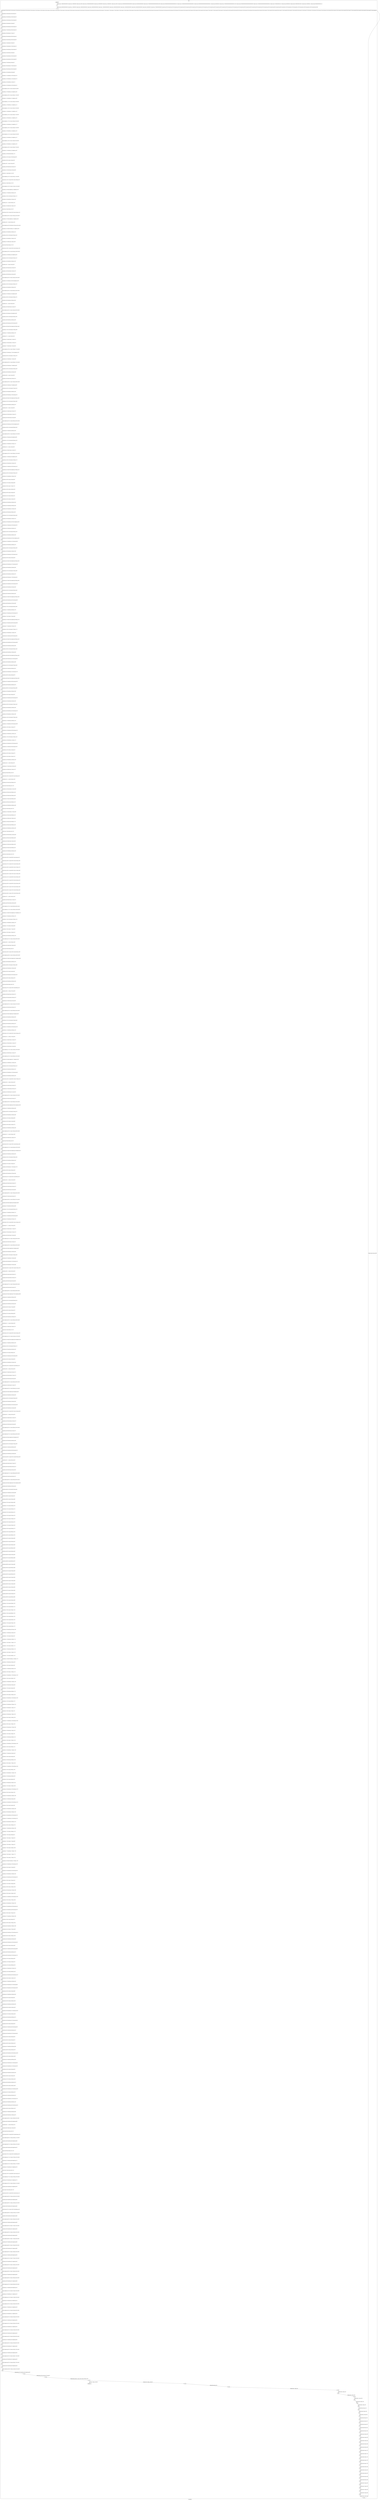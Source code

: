 digraph G {
label="Btor2XCFA";
subgraph cluster_0 {
label="main";
main_init[];
l1[];
l3[];
l4[];
l5[];
l6[];
l7[];
l8[];
l9[];
l10[];
l11[];
l12[];
l13[];
l14[];
l15[];
l16[];
l17[];
l18[];
l19[];
l20[];
l21[];
l22[];
l23[];
l24[];
l25[];
l26[];
l27[];
l28[];
l29[];
l30[];
l31[];
l32[];
l33[];
l34[];
l35[];
l36[];
l37[];
l38[];
l39[];
l40[];
l41[];
l42[];
l43[];
l44[];
l45[];
l46[];
l47[];
l48[];
l49[];
l50[];
l51[];
l52[];
l53[];
l54[];
l55[];
l56[];
l57[];
l58[];
l59[];
l60[];
l61[];
l62[];
l63[];
l64[];
l65[];
l66[];
l67[];
l68[];
l69[];
l70[];
l71[];
l72[];
l73[];
l74[];
l75[];
l76[];
l77[];
l78[];
l79[];
l80[];
l81[];
l82[];
l83[];
l84[];
l85[];
l86[];
l87[];
l88[];
l89[];
l90[];
l91[];
l92[];
l93[];
l94[];
l95[];
l96[];
l97[];
l98[];
l99[];
l100[];
l101[];
l102[];
l103[];
l104[];
l105[];
l106[];
l107[];
l108[];
l109[];
l110[];
l111[];
l112[];
l113[];
l114[];
l115[];
l116[];
l117[];
l118[];
l119[];
l120[];
l121[];
l122[];
l123[];
l124[];
l125[];
l126[];
l127[];
l128[];
l129[];
l130[];
l131[];
l132[];
l133[];
l134[];
l135[];
l136[];
l137[];
l138[];
l139[];
l140[];
l141[];
l142[];
l143[];
l144[];
l145[];
l146[];
l147[];
l148[];
l149[];
l150[];
l151[];
l152[];
l153[];
l154[];
l155[];
l156[];
l157[];
l158[];
l159[];
l160[];
l161[];
l162[];
l163[];
l164[];
l165[];
l166[];
l167[];
l168[];
l169[];
l170[];
l171[];
l172[];
l173[];
l174[];
l175[];
l176[];
l177[];
l178[];
l179[];
l180[];
l181[];
l182[];
l183[];
l184[];
l185[];
l186[];
l187[];
l188[];
l189[];
l190[];
l191[];
l192[];
l193[];
l194[];
l195[];
l196[];
l197[];
l198[];
l199[];
l200[];
l201[];
l202[];
l203[];
l204[];
l205[];
l206[];
l207[];
l208[];
l209[];
l210[];
l211[];
l212[];
l213[];
l214[];
l215[];
l216[];
l217[];
l218[];
l219[];
l220[];
l221[];
l222[];
l223[];
l224[];
l225[];
l226[];
l227[];
l228[];
l229[];
l230[];
l231[];
l232[];
l233[];
l234[];
l235[];
l236[];
l237[];
l238[];
l239[];
l240[];
l241[];
l242[];
l243[];
l244[];
l245[];
l246[];
l247[];
l248[];
l249[];
l250[];
l251[];
l252[];
l253[];
l254[];
l255[];
l256[];
l257[];
l258[];
l259[];
l260[];
l261[];
l262[];
l263[];
l264[];
l265[];
l266[];
l267[];
l268[];
l269[];
l270[];
l271[];
l272[];
l273[];
l274[];
l275[];
l276[];
l277[];
l278[];
l279[];
l280[];
l281[];
l282[];
l283[];
l284[];
l285[];
l286[];
l287[];
l288[];
l289[];
l290[];
l291[];
l292[];
l293[];
l294[];
l295[];
l296[];
l297[];
l298[];
l299[];
l300[];
l301[];
l302[];
l303[];
l304[];
l305[];
l306[];
l307[];
l308[];
l309[];
l310[];
l311[];
l312[];
l313[];
l314[];
l315[];
l316[];
l317[];
l318[];
l319[];
l320[];
l321[];
l322[];
l323[];
l324[];
l325[];
l326[];
l327[];
l328[];
l329[];
l330[];
l331[];
l332[];
l333[];
l334[];
l335[];
l336[];
l337[];
l338[];
l339[];
l340[];
l341[];
l342[];
l343[];
l344[];
l345[];
l346[];
l347[];
l348[];
l349[];
l350[];
l351[];
l352[];
l353[];
l354[];
l355[];
l356[];
l357[];
l358[];
l359[];
l360[];
l361[];
l362[];
l363[];
l364[];
l365[];
l366[];
l367[];
l368[];
l369[];
l370[];
l371[];
l372[];
l373[];
l374[];
l375[];
l376[];
l377[];
l378[];
l379[];
l380[];
l381[];
l382[];
l383[];
l384[];
l385[];
l386[];
l387[];
l388[];
l389[];
l390[];
l391[];
l392[];
l393[];
l394[];
l395[];
l396[];
l397[];
l398[];
l399[];
l400[];
l401[];
l402[];
l403[];
l404[];
l405[];
l406[];
l407[];
l408[];
l409[];
l410[];
l411[];
l412[];
l413[];
l414[];
l415[];
l416[];
l417[];
l418[];
l419[];
l420[];
l421[];
l422[];
l423[];
l424[];
l425[];
l426[];
l427[];
l428[];
l429[];
l430[];
l431[];
l432[];
l433[];
l434[];
l435[];
l436[];
l437[];
l438[];
l439[];
l440[];
l441[];
l442[];
l443[];
l444[];
l445[];
l446[];
l447[];
l448[];
l449[];
l450[];
l451[];
l452[];
l453[];
l454[];
l455[];
l456[];
l457[];
l458[];
l459[];
l460[];
l461[];
l462[];
l463[];
l464[];
l465[];
l466[];
l467[];
l468[];
l469[];
l470[];
l471[];
l472[];
l473[];
l474[];
l475[];
l476[];
l477[];
l478[];
l479[];
l480[];
l481[];
l482[];
l483[];
l484[];
l485[];
l486[];
l487[];
l488[];
l489[];
l490[];
l491[];
l492[];
l493[];
l494[];
l495[];
l496[];
l497[];
l498[];
l499[];
l500[];
l501[];
l502[];
l503[];
l504[];
l505[];
l506[];
l507[];
l508[];
l509[];
l510[];
l511[];
l512[];
l513[];
l514[];
l515[];
l516[];
l517[];
l518[];
l519[];
l520[];
l521[];
l522[];
l523[];
l524[];
l525[];
l526[];
l527[];
l528[];
l529[];
l530[];
l531[];
l532[];
l533[];
l534[];
l535[];
l536[];
l537[];
l538[];
l539[];
l540[];
l541[];
l542[];
l543[];
l544[];
l545[];
l546[];
l547[];
l548[];
l549[];
l550[];
l551[];
l552[];
l553[];
l554[];
l555[];
l556[];
l557[];
l558[];
l559[];
l560[];
l561[];
l562[];
l563[];
l564[];
l565[];
l566[];
l567[];
l568[];
l569[];
l570[];
l571[];
l572[];
l573[];
l574[];
l575[];
l576[];
l577[];
l578[];
l579[];
l580[];
l581[];
l582[];
l583[];
l584[];
l585[];
l586[];
l587[];
l588[];
l589[];
l590[];
l591[];
l592[];
l593[];
l594[];
l595[];
l596[];
l597[];
l598[];
l599[];
l600[];
l601[];
l602[];
l603[];
l604[];
l605[];
l606[];
l607[];
l608[];
l609[];
l610[];
l611[];
l612[];
l613[];
l614[];
l615[];
l616[];
l617[];
l618[];
l619[];
l620[];
l621[];
l622[];
l623[];
l624[];
l625[];
l626[];
l627[];
l628[];
l629[];
l630[];
l631[];
l632[];
l633[];
l634[];
l635[];
l636[];
l637[];
l638[];
l639[];
l640[];
l641[];
l642[];
l643[];
l644[];
l645[];
l646[];
l647[];
l648[];
l649[];
l650[];
l651[];
l652[];
l653[];
l654[];
l655[];
l656[];
l657[];
l658[];
l659[];
l660[];
l661[];
l662[];
l663[];
l664[];
l665[];
l666[];
l667[];
l668[];
l669[];
l670[];
l671[];
l672[];
l673[];
l674[];
l675[];
l676[];
l677[];
l678[];
l679[];
l680[];
l681[];
l682[];
l683[];
l684[];
l685[];
l686[];
l687[];
l688[];
l689[];
l690[];
l691[];
l692[];
l693[];
l694[];
l695[];
l696[];
l697[];
l698[];
l699[];
l700[];
l701[];
l702[];
l703[];
l704[];
l705[];
l706[];
l707[];
l708[];
l709[];
l710[];
l711[];
l712[];
l713[];
l714[];
l715[];
l716[];
l717[];
l718[];
l719[];
l720[];
l721[];
l722[];
l723[];
l724[];
l725[];
l726[];
l727[];
l728[];
l729[];
l730[];
l731[];
main_error[];
l732[];
l733[];
l734[];
l735[];
l736[];
l737[];
l738[];
l739[];
l740[];
l741[];
l742[];
l743[];
l744[];
l745[];
l746[];
l747[];
l748[];
l749[];
l750[];
l751[];
l752[];
l753[];
l754[];
l755[];
l756[];
l757[];
l758[];
l759[];
l760[];
l761[];
l762[];
l763[];
l764[];
l765[];
l766[];
l767[];
main_init -> l1 [label="[(assign const_7 #b0000000000000000),(assign const_10 #b00000000),(assign const_29 #b0),(assign const_105 #b0000000000000000),(assign const_108 #b00000000),(assign const_123 #b00000001),(assign const_198 #b1),(assign const_204 #b000000000000000000000000),(assign const_205 #b0000000000000000),(assign const_207 #b00000000000000000000000000010000),(assign const_209 #b00000000000000000000000000001010),(assign const_221 #b00000000000000000000000000000001),(assign const_229 #b00000000000000000000000000000011),(assign const_236 #b00000100),(assign const_247 #b00000000000000000000000001100100),(assign const_255 #b00000000000000000000000000000000),(assign const_273 #b00000000000000000000000000000010),(assign const_527 #b0000000000010110),(assign const_546 #b00000010),(assign const_591 #b0000000000100001),(assign const_610 #b00000011),(assign const_655 #b0000000000001011)] "];
l3 -> l4 [label="[(havoc input_130),(havoc input_132),(havoc input_134),(havoc input_136),(havoc input_138),(havoc input_140),(havoc input_142),(havoc input_144),(havoc input_146),(havoc input_148),(havoc input_150),(havoc input_152),(havoc input_154),(havoc input_156),(havoc input_158),(havoc input_160),(havoc input_162),(havoc input_164),(havoc input_166),(havoc input_168),(havoc input_170),(havoc input_172),(havoc input_174),(havoc input_176),(havoc input_178),(havoc input_180),(havoc input_182),(havoc input_184),(havoc input_186),(havoc input_188),(havoc input_190),(havoc input_192),(havoc input_194),(havoc input_196),(havoc input_200),(havoc input_202),(havoc input_220),(havoc input_235),(havoc input_244),(havoc input_254),(havoc input_260),(havoc input_267),(havoc input_272),(havoc input_282),(havoc input_287),(havoc input_294),(havoc input_299),(havoc input_308),(havoc input_313),(havoc input_320),(havoc input_325),(havoc input_339),(havoc input_345),(havoc input_351),(havoc input_359),(havoc input_366),(havoc input_372),(havoc input_380),(havoc input_387),(havoc input_393),(havoc input_401),(havoc input_407),(havoc input_412),(havoc input_419),(havoc input_476),(havoc input_491),(havoc input_509),(havoc input_524),(havoc input_540),(havoc input_556),(havoc input_573),(havoc input_588),(havoc input_604),(havoc input_620),(havoc input_637),(havoc input_652)] "];
l4 -> l5 [label="[(assign binary_82 (bvand state_30 (bvnot state_32)))] "];
l5 -> l6 [label="[(assign binary_83 (bvand binary_82 (bvnot state_34)))] "];
l6 -> l7 [label="[(assign binary_84 (bvand binary_83 (bvnot state_36)))] "];
l7 -> l8 [label="[(assign binary_85 (bvand binary_84 state_38))] "];
l8 -> l9 [label="[(assign binary_86 (bvand binary_85 (bvnot state_40)))] "];
l9 -> l10 [label="[(assign binary_87 (bvand binary_86 (bvnot state_42)))] "];
l10 -> l11 [label="[(assign binary_88 (bvand binary_87 state_44))] "];
l11 -> l12 [label="[(assign binary_89 (bvand binary_88 (bvnot state_46)))] "];
l12 -> l13 [label="[(assign binary_90 (bvand binary_89 (bvnot state_48)))] "];
l13 -> l14 [label="[(assign binary_91 (bvand binary_90 state_50))] "];
l14 -> l15 [label="[(assign binary_92 (bvand binary_91 (bvnot state_52)))] "];
l15 -> l16 [label="[(assign binary_93 (bvand binary_92 (bvnot state_54)))] "];
l16 -> l17 [label="[(assign binary_94 (bvand binary_93 state_56))] "];
l17 -> l18 [label="[(assign binary_95 (bvand binary_94 (bvnot state_58)))] "];
l18 -> l19 [label="[(assign binary_96 (bvand binary_95 (bvnot state_60)))] "];
l19 -> l20 [label="[(assign binary_97 (bvand binary_96 state_62))] "];
l20 -> l21 [label="[(assign binary_98 (bvand binary_97 (bvnot state_64)))] "];
l21 -> l22 [label="[(assign binary_99 (bvand binary_98 (bvnot state_66)))] "];
l22 -> l23 [label="[(assign binary_100 (bvand binary_99 state_68))] "];
l23 -> l24 [label="[(assign binary_101 (bvand binary_100 (bvnot state_70)))] "];
l24 -> l25 [label="[(assign binary_102 (bvand binary_101 (bvnot state_72)))] "];
l25 -> l26 [label="[(assign binary_103 (bvand binary_102 state_74))] "];
l26 -> l27 [label="[(assign binary_104 (bvand binary_103 (bvnot state_76)))] "];
l27 -> l28 [label="[(assign comparison_106 (ite (= const_105 state_8) #b1 #b0))] "];
l28 -> l29 [label="[(assign binary_107 (bvand binary_104 comparison_106))] "];
l29 -> l30 [label="[(assign comparison_109 (ite (= const_108 state_11) #b1 #b0))] "];
l30 -> l31 [label="[(assign binary_110 (bvand binary_107 comparison_109))] "];
l31 -> l32 [label="[(assign comparison_111 (ite (= const_105 state_13) #b1 #b0))] "];
l32 -> l33 [label="[(assign binary_112 (bvand binary_110 comparison_111))] "];
l33 -> l34 [label="[(assign comparison_113 (ite (= const_105 state_15) #b1 #b0))] "];
l34 -> l35 [label="[(assign binary_114 (bvand binary_112 comparison_113))] "];
l35 -> l36 [label="[(assign comparison_115 (ite (= const_105 state_17) #b1 #b0))] "];
l36 -> l37 [label="[(assign binary_116 (bvand binary_114 comparison_115))] "];
l37 -> l38 [label="[(assign comparison_117 (ite (= const_105 state_19) #b1 #b0))] "];
l38 -> l39 [label="[(assign binary_118 (bvand binary_116 comparison_117))] "];
l39 -> l40 [label="[(assign comparison_119 (ite (= const_105 state_21) #b1 #b0))] "];
l40 -> l41 [label="[(assign binary_120 (bvand binary_118 comparison_119))] "];
l41 -> l42 [label="[(assign comparison_121 (ite (= const_105 state_23) #b1 #b0))] "];
l42 -> l43 [label="[(assign binary_122 (bvand binary_120 comparison_121))] "];
l43 -> l44 [label="[(assign comparison_124 (ite (= const_123 state_25) #b1 #b0))] "];
l44 -> l45 [label="[(assign binary_125 (bvand binary_122 comparison_124))] "];
l45 -> l46 [label="[(assign comparison_126 (ite (= const_105 state_27) #b1 #b0))] "];
l46 -> l47 [label="[(assign binary_127 (bvand binary_125 comparison_126))] "];
l47 -> l48 [label="[(assign binary_128 (bvand state_80 binary_127))] "];
l48 -> l49 [label="[(assign binary_201 (bvor input_152 (bvnot input_200)))] "];
l49 -> l50 [label="[(assign binary_203 (bvor input_154 input_200))] "];
l50 -> l51 [label="[(assign binary_206 (++ input_130 const_205))] "];
l51 -> l52 [label="[(assign binary_208 (bvashr binary_206 const_207))] "];
l52 -> l53 [label="[(assign binary_210 (bvsrem binary_208 const_209))] "];
l53 -> l54 [label="[(assign slice_211 (extract binary_210 8 32))] "];
l54 -> l55 [label="[(assign comparison_212 (ite (= const_204 slice_211) #b1 #b0))] "];
l55 -> l56 [label="[(assign ternary_213 (ite (= input_200 #b1) const_108 input_132))] "];
l56 -> l57 [label="[(assign slice_214 (extract binary_210 0 8))] "];
l57 -> l58 [label="[(assign comparison_215 (ite (= ternary_213 slice_214) #b1 #b0))] "];
l58 -> l59 [label="[(assign binary_216 (bvand comparison_212 comparison_215))] "];
l59 -> l60 [label="[(assign binary_217 (bvand binary_203 binary_216))] "];
l60 -> l61 [label="[(assign binary_218 (bvor (bvnot input_202) binary_217))] "];
l61 -> l62 [label="[(assign binary_219 (bvand binary_201 binary_218))] "];
l62 -> l63 [label="[(assign binary_222 (++ const_204 ternary_213))] "];
l63 -> l64 [label="[(assign binary_223 (bvadd const_221 binary_222))] "];
l64 -> l65 [label="[(assign slice_224 (extract binary_223 0 8))] "];
l65 -> l66 [label="[(assign ternary_225 (ite (= input_202 #b1) slice_224 ternary_213))] "];
l66 -> l67 [label="[(assign comparison_226 (ite (= slice_214 ternary_225) #b1 #b0))] "];
l67 -> l68 [label="[(assign binary_227 (bvand comparison_212 comparison_226))] "];
l68 -> l69 [label="[(assign binary_228 (++ const_204 ternary_225))] "];
l69 -> l70 [label="[(assign comparison_230 (ite (bvule binary_228 const_229) #b1 #b0))] "];
l70 -> l71 [label="[(assign binary_231 (bvand (bvnot binary_227) comparison_230))] "];
l71 -> l72 [label="[(assign binary_232 (bvand binary_203 binary_231))] "];
l72 -> l73 [label="[(assign binary_233 (bvor (bvnot input_220) binary_232))] "];
l73 -> l74 [label="[(assign binary_234 (bvand binary_219 binary_233))] "];
l74 -> l75 [label="[(assign binary_237 (bvadd const_221 binary_228))] "];
l75 -> l76 [label="[(assign slice_238 (extract binary_237 0 8))] "];
l76 -> l77 [label="[(assign ternary_239 (ite (= input_220 #b1) slice_238 ternary_225))] "];
l77 -> l78 [label="[(assign comparison_240 (ite (= const_236 ternary_239) #b1 #b0))] "];
l78 -> l79 [label="[(assign binary_241 (bvand binary_203 comparison_240))] "];
l79 -> l80 [label="[(assign binary_242 (bvor (bvnot input_235) binary_241))] "];
l80 -> l81 [label="[(assign binary_243 (bvand binary_234 binary_242))] "];
l81 -> l82 [label="[(assign binary_245 (++ input_134 const_205))] "];
l82 -> l83 [label="[(assign binary_246 (bvashr binary_245 const_207))] "];
l83 -> l84 [label="[(assign binary_248 (bvsrem binary_246 const_247))] "];
l84 -> l85 [label="[(assign binary_249 (bvsdiv binary_248 const_209))] "];
l85 -> l86 [label="[(assign comparison_250 (ite (= const_221 binary_249) #b1 #b0))] "];
l86 -> l87 [label="[(assign binary_251 (bvand input_160 (bvnot comparison_250)))] "];
l87 -> l88 [label="[(assign binary_252 (bvor (bvnot input_244) binary_251))] "];
l88 -> l89 [label="[(assign binary_253 (bvand binary_243 binary_252))] "];
l89 -> l90 [label="[(assign comparison_256 (ite (= const_255 binary_246) #b1 #b0))] "];
l90 -> l91 [label="[(assign binary_257 (bvand input_162 comparison_256))] "];
l91 -> l92 [label="[(assign binary_258 (bvor (bvnot input_254) binary_257))] "];
l92 -> l93 [label="[(assign binary_259 (bvand binary_253 binary_258))] "];
l93 -> l94 [label="[(assign binary_261 (++ input_136 const_205))] "];
l94 -> l95 [label="[(assign binary_262 (bvashr binary_261 const_207))] "];
l95 -> l96 [label="[(assign comparison_263 (ite (= const_221 binary_262) #b1 #b0))] "];
l96 -> l97 [label="[(assign binary_264 (bvand input_166 comparison_263))] "];
l97 -> l98 [label="[(assign binary_265 (bvor (bvnot input_260) binary_264))] "];
l98 -> l99 [label="[(assign binary_266 (bvand binary_259 binary_265))] "];
l99 -> l100 [label="[(assign binary_268 (bvand input_166 (bvnot input_260)))] "];
l100 -> l101 [label="[(assign binary_269 (bvand (bvnot comparison_263) binary_268))] "];
l101 -> l102 [label="[(assign binary_270 (bvor (bvnot input_267) binary_269))] "];
l102 -> l103 [label="[(assign binary_271 (bvand binary_266 binary_270))] "];
l103 -> l104 [label="[(assign binary_274 (++ input_138 const_205))] "];
l104 -> l105 [label="[(assign binary_275 (bvashr binary_274 const_207))] "];
l105 -> l106 [label="[(assign binary_276 (bvsrem binary_275 const_247))] "];
l106 -> l107 [label="[(assign binary_277 (bvsdiv binary_276 const_209))] "];
l107 -> l108 [label="[(assign comparison_278 (ite (= const_273 binary_277) #b1 #b0))] "];
l108 -> l109 [label="[(assign binary_279 (bvand input_172 (bvnot comparison_278)))] "];
l109 -> l110 [label="[(assign binary_280 (bvor (bvnot input_272) binary_279))] "];
l110 -> l111 [label="[(assign binary_281 (bvand binary_271 binary_280))] "];
l111 -> l112 [label="[(assign comparison_283 (ite (= const_255 binary_275) #b1 #b0))] "];
l112 -> l113 [label="[(assign binary_284 (bvand input_174 comparison_283))] "];
l113 -> l114 [label="[(assign binary_285 (bvor (bvnot input_282) binary_284))] "];
l114 -> l115 [label="[(assign binary_286 (bvand binary_281 binary_285))] "];
l115 -> l116 [label="[(assign binary_288 (++ input_140 const_205))] "];
l116 -> l117 [label="[(assign binary_289 (bvashr binary_288 const_207))] "];
l117 -> l118 [label="[(assign comparison_290 (ite (= const_273 binary_289) #b1 #b0))] "];
l118 -> l119 [label="[(assign binary_291 (bvand input_178 comparison_290))] "];
l119 -> l120 [label="[(assign binary_292 (bvor (bvnot input_287) binary_291))] "];
l120 -> l121 [label="[(assign binary_293 (bvand binary_286 binary_292))] "];
l121 -> l122 [label="[(assign binary_295 (bvand input_178 (bvnot input_287)))] "];
l122 -> l123 [label="[(assign binary_296 (bvand (bvnot comparison_290) binary_295))] "];
l123 -> l124 [label="[(assign binary_297 (bvor (bvnot input_294) binary_296))] "];
l124 -> l125 [label="[(assign binary_298 (bvand binary_293 binary_297))] "];
l125 -> l126 [label="[(assign binary_300 (++ input_142 const_205))] "];
l126 -> l127 [label="[(assign binary_301 (bvashr binary_300 const_207))] "];
l127 -> l128 [label="[(assign binary_302 (bvsrem binary_301 const_247))] "];
l128 -> l129 [label="[(assign binary_303 (bvsdiv binary_302 const_209))] "];
l129 -> l130 [label="[(assign comparison_304 (ite (= const_229 binary_303) #b1 #b0))] "];
l130 -> l131 [label="[(assign binary_305 (bvand input_184 (bvnot comparison_304)))] "];
l131 -> l132 [label="[(assign binary_306 (bvor (bvnot input_299) binary_305))] "];
l132 -> l133 [label="[(assign binary_307 (bvand binary_298 binary_306))] "];
l133 -> l134 [label="[(assign comparison_309 (ite (= const_255 binary_301) #b1 #b0))] "];
l134 -> l135 [label="[(assign binary_310 (bvand input_186 comparison_309))] "];
l135 -> l136 [label="[(assign binary_311 (bvor (bvnot input_308) binary_310))] "];
l136 -> l137 [label="[(assign binary_312 (bvand binary_307 binary_311))] "];
l137 -> l138 [label="[(assign binary_314 (++ input_144 const_205))] "];
l138 -> l139 [label="[(assign binary_315 (bvashr binary_314 const_207))] "];
l139 -> l140 [label="[(assign comparison_316 (ite (= const_229 binary_315) #b1 #b0))] "];
l140 -> l141 [label="[(assign binary_317 (bvand input_190 comparison_316))] "];
l141 -> l142 [label="[(assign binary_318 (bvor (bvnot input_313) binary_317))] "];
l142 -> l143 [label="[(assign binary_319 (bvand binary_312 binary_318))] "];
l143 -> l144 [label="[(assign binary_321 (bvand input_190 (bvnot input_313)))] "];
l144 -> l145 [label="[(assign binary_322 (bvand (bvnot comparison_316) binary_321))] "];
l145 -> l146 [label="[(assign binary_323 (bvor (bvnot input_320) binary_322))] "];
l146 -> l147 [label="[(assign binary_324 (bvand binary_319 binary_323))] "];
l147 -> l148 [label="[(assign binary_326 (bvor input_182 input_299))] "];
l148 -> l149 [label="[(assign binary_327 (bvor binary_326 input_308))] "];
l149 -> l150 [label="[(assign binary_328 (bvor input_170 input_272))] "];
l150 -> l151 [label="[(assign binary_329 (bvor binary_328 input_282))] "];
l151 -> l152 [label="[(assign binary_330 (bvor input_150 input_235))] "];
l152 -> l153 [label="[(assign binary_331 (bvor input_158 input_244))] "];
l153 -> l154 [label="[(assign binary_332 (bvor binary_331 input_254))] "];
l154 -> l155 [label="[(assign binary_333 (bvand binary_330 binary_332))] "];
l155 -> l156 [label="[(assign binary_334 (bvand binary_329 binary_333))] "];
l156 -> l157 [label="[(assign binary_335 (bvand binary_327 binary_334))] "];
l157 -> l158 [label="[(assign binary_336 (bvand input_196 binary_335))] "];
l158 -> l159 [label="[(assign binary_337 (bvor (bvnot input_325) binary_336))] "];
l159 -> l160 [label="[(assign binary_338 (bvand binary_324 binary_337))] "];
l160 -> l161 [label="[(assign binary_340 (bvand binary_330 (bvnot comparison_256)))] "];
l161 -> l162 [label="[(assign binary_341 (bvand input_162 (bvnot input_254)))] "];
l162 -> l163 [label="[(assign binary_342 (bvand binary_340 binary_341))] "];
l163 -> l164 [label="[(assign binary_343 (bvor (bvnot input_339) binary_342))] "];
l164 -> l165 [label="[(assign binary_344 (bvand binary_338 binary_343))] "];
l165 -> l166 [label="[(assign binary_346 (bvand binary_330 (bvnot comparison_256)))] "];
l166 -> l167 [label="[(assign binary_347 (bvand binary_341 (bvnot input_339)))] "];
l167 -> l168 [label="[(assign binary_348 (bvand binary_346 binary_347))] "];
l168 -> l169 [label="[(assign binary_349 (bvor (bvnot input_345) binary_348))] "];
l169 -> l170 [label="[(assign binary_350 (bvand binary_344 binary_349))] "];
l170 -> l171 [label="[(assign binary_352 (bvand input_152 (bvnot input_200)))] "];
l171 -> l172 [label="[(assign binary_353 (bvor binary_352 input_345))] "];
l172 -> l173 [label="[(assign binary_354 (bvand (bvnot comparison_256) binary_353))] "];
l173 -> l174 [label="[(assign binary_355 (bvand binary_347 (bvnot input_345)))] "];
l174 -> l175 [label="[(assign binary_356 (bvand binary_354 binary_355))] "];
l175 -> l176 [label="[(assign binary_357 (bvor (bvnot input_351) binary_356))] "];
l176 -> l177 [label="[(assign binary_358 (bvand binary_350 binary_357))] "];
l177 -> l178 [label="[(assign binary_360 (bvand input_174 (bvnot input_282)))] "];
l178 -> l179 [label="[(assign binary_361 (bvand (bvnot comparison_283) binary_360))] "];
l179 -> l180 [label="[(assign binary_362 (bvand binary_330 (bvnot input_345)))] "];
l180 -> l181 [label="[(assign binary_363 (bvand binary_361 binary_362))] "];
l181 -> l182 [label="[(assign binary_364 (bvor (bvnot input_359) binary_363))] "];
l182 -> l183 [label="[(assign binary_365 (bvand binary_358 binary_364))] "];
l183 -> l184 [label="[(assign binary_367 (bvand (bvnot comparison_283) binary_362))] "];
l184 -> l185 [label="[(assign binary_368 (bvand binary_360 (bvnot input_359)))] "];
l185 -> l186 [label="[(assign binary_369 (bvand binary_367 binary_368))] "];
l186 -> l187 [label="[(assign binary_370 (bvor (bvnot input_366) binary_369))] "];
l187 -> l188 [label="[(assign binary_371 (bvand binary_365 binary_370))] "];
l188 -> l189 [label="[(assign binary_373 (bvand binary_353 (bvnot input_351)))] "];
l189 -> l190 [label="[(assign binary_374 (bvor binary_373 input_366))] "];
l190 -> l191 [label="[(assign binary_375 (bvand (bvnot comparison_283) binary_374))] "];
l191 -> l192 [label="[(assign binary_376 (bvand binary_368 (bvnot input_366)))] "];
l192 -> l193 [label="[(assign binary_377 (bvand binary_375 binary_376))] "];
l193 -> l194 [label="[(assign binary_378 (bvor (bvnot input_372) binary_377))] "];
l194 -> l195 [label="[(assign binary_379 (bvand binary_371 binary_378))] "];
l195 -> l196 [label="[(assign binary_381 (bvand input_186 (bvnot input_308)))] "];
l196 -> l197 [label="[(assign binary_382 (bvand (bvnot comparison_309) binary_381))] "];
l197 -> l198 [label="[(assign binary_383 (bvand binary_362 (bvnot input_366)))] "];
l198 -> l199 [label="[(assign binary_384 (bvand binary_382 binary_383))] "];
l199 -> l200 [label="[(assign binary_385 (bvor (bvnot input_380) binary_384))] "];
l200 -> l201 [label="[(assign binary_386 (bvand binary_379 binary_385))] "];
l201 -> l202 [label="[(assign binary_388 (bvand (bvnot comparison_309) binary_383))] "];
l202 -> l203 [label="[(assign binary_389 (bvand binary_381 (bvnot input_380)))] "];
l203 -> l204 [label="[(assign binary_390 (bvand binary_388 binary_389))] "];
l204 -> l205 [label="[(assign binary_391 (bvor (bvnot input_387) binary_390))] "];
l205 -> l206 [label="[(assign binary_392 (bvand binary_386 binary_391))] "];
l206 -> l207 [label="[(assign binary_394 (bvand binary_374 (bvnot input_372)))] "];
l207 -> l208 [label="[(assign binary_395 (bvor binary_394 input_387))] "];
l208 -> l209 [label="[(assign binary_396 (bvand (bvnot comparison_309) binary_395))] "];
l209 -> l210 [label="[(assign binary_397 (bvand binary_389 (bvnot input_387)))] "];
l210 -> l211 [label="[(assign binary_398 (bvand binary_396 binary_397))] "];
l211 -> l212 [label="[(assign binary_399 (bvor (bvnot input_393) binary_398))] "];
l212 -> l213 [label="[(assign binary_400 (bvand binary_392 binary_399))] "];
l213 -> l214 [label="[(assign binary_402 (bvor input_194 input_325))] "];
l214 -> l215 [label="[(assign binary_403 (bvand binary_383 (bvnot input_387)))] "];
l215 -> l216 [label="[(assign binary_404 (bvand binary_402 binary_403))] "];
l216 -> l217 [label="[(assign binary_405 (bvor (bvnot input_401) binary_404))] "];
l217 -> l218 [label="[(assign binary_406 (bvand binary_400 binary_405))] "];
l218 -> l219 [label="[(assign binary_408 (bvand binary_402 (bvnot input_401)))] "];
l219 -> l220 [label="[(assign binary_409 (bvand binary_403 binary_408))] "];
l220 -> l221 [label="[(assign binary_410 (bvor (bvnot input_407) binary_409))] "];
l221 -> l222 [label="[(assign binary_411 (bvand binary_406 binary_410))] "];
l222 -> l223 [label="[(assign binary_413 (bvand binary_395 (bvnot input_393)))] "];
l223 -> l224 [label="[(assign binary_414 (bvor binary_413 input_407))] "];
l224 -> l225 [label="[(assign binary_415 (bvand binary_408 (bvnot input_407)))] "];
l225 -> l226 [label="[(assign binary_416 (bvand binary_414 binary_415))] "];
l226 -> l227 [label="[(assign binary_417 (bvor (bvnot input_412) binary_416))] "];
l227 -> l228 [label="[(assign binary_418 (bvand binary_411 binary_417))] "];
l228 -> l229 [label="[(assign binary_420 (bvand binary_203 (bvnot input_235)))] "];
l229 -> l230 [label="[(assign binary_421 (bvand input_196 (bvnot input_325)))] "];
l230 -> l231 [label="[(assign binary_422 (bvor binary_421 input_401))] "];
l231 -> l232 [label="[(assign binary_423 (bvor binary_422 input_407))] "];
l232 -> l233 [label="[(assign binary_424 (bvor binary_423 input_412))] "];
l233 -> l234 [label="[(assign binary_425 (bvand binary_420 binary_424))] "];
l234 -> l235 [label="[(assign binary_426 (++ const_204 input_146))] "];
l235 -> l236 [label="[(assign binary_427 (bvsrem binary_426 const_229))] "];
l236 -> l237 [label="[(assign binary_428 (bvadd const_221 binary_427))] "];
l237 -> l238 [label="[(assign slice_429 (extract binary_428 0 8))] "];
l238 -> l239 [label="[(assign ternary_430 (ite (= input_325 #b1) slice_429 input_146))] "];
l239 -> l240 [label="[(assign binary_431 (++ const_204 ternary_430))] "];
l240 -> l241 [label="[(assign binary_432 (bvmul const_209 binary_431))] "];
l241 -> l242 [label="[(assign slice_433 (extract binary_432 0 16))] "];
l242 -> l243 [label="[(assign binary_434 (bvsrem binary_301 const_209))] "];
l243 -> l244 [label="[(assign binary_435 (bvmul const_209 binary_434))] "];
l244 -> l245 [label="[(assign binary_436 (bvadd const_229 binary_435))] "];
l245 -> l246 [label="[(assign binary_437 (bvmul const_209 binary_303))] "];
l246 -> l247 [label="[(assign binary_438 (bvmul const_209 binary_437))] "];
l247 -> l248 [label="[(assign binary_439 (bvadd binary_436 binary_438))] "];
l248 -> l249 [label="[(assign slice_440 (extract binary_439 0 16))] "];
l249 -> l250 [label="[(assign binary_441 (bvsrem binary_275 const_209))] "];
l250 -> l251 [label="[(assign binary_442 (bvmul const_209 binary_441))] "];
l251 -> l252 [label="[(assign binary_443 (bvadd const_273 binary_442))] "];
l252 -> l253 [label="[(assign binary_444 (bvmul const_209 binary_277))] "];
l253 -> l254 [label="[(assign binary_445 (bvmul const_209 binary_444))] "];
l254 -> l255 [label="[(assign binary_446 (bvadd binary_443 binary_445))] "];
l255 -> l256 [label="[(assign slice_447 (extract binary_446 0 16))] "];
l256 -> l257 [label="[(assign binary_448 (bvsrem binary_246 const_209))] "];
l257 -> l258 [label="[(assign binary_449 (bvmul const_209 binary_448))] "];
l258 -> l259 [label="[(assign binary_450 (bvadd const_221 binary_449))] "];
l259 -> l260 [label="[(assign binary_451 (bvmul const_209 binary_249))] "];
l260 -> l261 [label="[(assign binary_452 (bvmul const_209 binary_451))] "];
l261 -> l262 [label="[(assign binary_453 (bvadd binary_450 binary_452))] "];
l262 -> l263 [label="[(assign slice_454 (extract binary_453 0 16))] "];
l263 -> l264 [label="[(assign ternary_455 (ite (= input_339 #b1) slice_454 input_130))] "];
l264 -> l265 [label="[(assign ternary_456 (ite (= input_345 #b1) slice_454 ternary_455))] "];
l265 -> l266 [label="[(assign ternary_457 (ite (= input_351 #b1) slice_454 ternary_456))] "];
l266 -> l267 [label="[(assign ternary_458 (ite (= input_359 #b1) slice_447 ternary_457))] "];
l267 -> l268 [label="[(assign ternary_459 (ite (= input_366 #b1) slice_447 ternary_458))] "];
l268 -> l269 [label="[(assign ternary_460 (ite (= input_372 #b1) slice_447 ternary_459))] "];
l269 -> l270 [label="[(assign ternary_461 (ite (= input_380 #b1) slice_440 ternary_460))] "];
l270 -> l271 [label="[(assign ternary_462 (ite (= input_387 #b1) slice_440 ternary_461))] "];
l271 -> l272 [label="[(assign ternary_463 (ite (= input_393 #b1) slice_440 ternary_462))] "];
l272 -> l273 [label="[(assign ternary_464 (ite (= input_401 #b1) slice_433 ternary_463))] "];
l273 -> l274 [label="[(assign ternary_465 (ite (= input_407 #b1) slice_433 ternary_464))] "];
l274 -> l275 [label="[(assign ternary_466 (ite (= input_412 #b1) slice_433 ternary_465))] "];
l275 -> l276 [label="[(assign binary_467 (++ ternary_466 const_205))] "];
l276 -> l277 [label="[(assign binary_468 (bvashr binary_467 const_207))] "];
l277 -> l278 [label="[(assign binary_469 (bvsrem binary_468 const_209))] "];
l278 -> l279 [label="[(assign comparison_470 (ite (= const_255 binary_469) #b1 #b0))] "];
l279 -> l280 [label="[(assign comparison_471 (ite (= const_108 ternary_239) #b1 #b0))] "];
l280 -> l281 [label="[(assign binary_472 (bvand (bvnot comparison_470) comparison_471))] "];
l281 -> l282 [label="[(assign binary_473 (bvand binary_425 binary_472))] "];
l282 -> l283 [label="[(assign binary_474 (bvor (bvnot input_419) binary_473))] "];
l283 -> l284 [label="[(assign binary_475 (bvand binary_418 binary_474))] "];
l284 -> l285 [label="[(assign binary_477 (bvor binary_332 input_339))] "];
l285 -> l286 [label="[(assign binary_478 (bvor binary_477 input_345))] "];
l286 -> l287 [label="[(assign binary_479 (bvor binary_478 input_351))] "];
l287 -> l288 [label="[(assign binary_480 (bvand binary_420 binary_479))] "];
l288 -> l289 [label="[(assign comparison_481 (ite (= const_221 binary_469) #b1 #b0))] "];
l289 -> l290 [label="[(assign binary_482 (++ const_204 ternary_239))] "];
l290 -> l291 [label="[(assign binary_483 (bvadd const_221 binary_482))] "];
l291 -> l292 [label="[(assign slice_484 (extract binary_483 0 8))] "];
l292 -> l293 [label="[(assign ternary_485 (ite (= input_419 #b1) slice_484 ternary_239))] "];
l293 -> l294 [label="[(assign comparison_486 (ite (= const_123 ternary_485) #b1 #b0))] "];
l294 -> l295 [label="[(assign binary_487 (bvand (bvnot comparison_481) comparison_486))] "];
l295 -> l296 [label="[(assign binary_488 (bvand binary_480 binary_487))] "];
l296 -> l297 [label="[(assign binary_489 (bvor (bvnot input_476) binary_488))] "];
l297 -> l298 [label="[(assign binary_490 (bvand binary_475 binary_489))] "];
l298 -> l299 [label="[(assign binary_492 (bvor input_164 input_260))] "];
l299 -> l300 [label="[(assign binary_493 (bvand input_160 (bvnot input_244)))] "];
l300 -> l301 [label="[(assign binary_494 (bvor binary_493 input_476))] "];
l301 -> l302 [label="[(assign binary_495 (bvand binary_492 binary_494))] "];
l302 -> l303 [label="[(assign slice_496 (extract binary_468 0 16))] "];
l303 -> l304 [label="[(assign ternary_497 (ite (= input_476 #b1) slice_496 input_134))] "];
l304 -> l305 [label="[(assign binary_498 (++ ternary_497 const_205))] "];
l305 -> l306 [label="[(assign binary_499 (bvashr binary_498 const_207))] "];
l306 -> l307 [label="[(assign binary_500 (bvsrem binary_499 const_247))] "];
l307 -> l308 [label="[(assign binary_501 (bvsdiv binary_500 const_209))] "];
l308 -> l309 [label="[(assign comparison_502 (ite (= const_221 binary_501) #b1 #b0))] "];
l309 -> l310 [label="[(assign binary_503 (bvsdiv binary_499 const_247))] "];
l310 -> l311 [label="[(assign comparison_504 (ite (= const_255 binary_503) #b1 #b0))] "];
l311 -> l312 [label="[(assign binary_505 (bvand comparison_502 comparison_504))] "];
l312 -> l313 [label="[(assign binary_506 (bvand binary_495 binary_505))] "];
l313 -> l314 [label="[(assign binary_507 (bvor (bvnot input_491) binary_506))] "];
l314 -> l315 [label="[(assign binary_508 (bvand binary_490 binary_507))] "];
l315 -> l316 [label="[(assign binary_510 (bvand binary_494 (bvnot input_491)))] "];
l316 -> l317 [label="[(assign binary_511 (bvand binary_492 binary_510))] "];
l317 -> l318 [label="[(assign ternary_512 (ite (= input_491 #b1) const_105 ternary_497))] "];
l318 -> l319 [label="[(assign binary_513 (++ ternary_512 const_205))] "];
l319 -> l320 [label="[(assign binary_514 (bvashr binary_513 const_207))] "];
l320 -> l321 [label="[(assign binary_515 (bvsrem binary_514 const_247))] "];
l321 -> l322 [label="[(assign binary_516 (bvsdiv binary_515 const_209))] "];
l322 -> l323 [label="[(assign comparison_517 (ite (= const_221 binary_516) #b1 #b0))] "];
l323 -> l324 [label="[(assign binary_518 (bvsdiv binary_514 const_247))] "];
l324 -> l325 [label="[(assign comparison_519 (ite (= const_255 binary_518) #b1 #b0))] "];
l325 -> l326 [label="[(assign binary_520 (bvand comparison_517 comparison_519))] "];
l326 -> l327 [label="[(assign binary_521 (bvand binary_511 binary_520))] "];
l327 -> l328 [label="[(assign binary_522 (bvor (bvnot input_509) binary_521))] "];
l328 -> l329 [label="[(assign binary_523 (bvand binary_508 binary_522))] "];
l329 -> l330 [label="[(assign binary_525 (bvand binary_510 (bvnot input_509)))] "];
l330 -> l331 [label="[(assign binary_526 (bvand binary_492 binary_525))] "];
l331 -> l332 [label="[(assign ternary_528 (ite (= input_509 #b1) const_527 ternary_512))] "];
l332 -> l333 [label="[(assign binary_529 (++ ternary_528 const_205))] "];
l333 -> l334 [label="[(assign binary_530 (bvashr binary_529 const_207))] "];
l334 -> l335 [label="[(assign binary_531 (bvsrem binary_530 const_247))] "];
l335 -> l336 [label="[(assign binary_532 (bvsdiv binary_531 const_209))] "];
l336 -> l337 [label="[(assign comparison_533 (ite (= const_221 binary_532) #b1 #b0))] "];
l337 -> l338 [label="[(assign binary_534 (bvsdiv binary_530 const_247))] "];
l338 -> l339 [label="[(assign comparison_535 (ite (= const_255 binary_534) #b1 #b0))] "];
l339 -> l340 [label="[(assign binary_536 (bvand comparison_533 (bvnot comparison_535)))] "];
l340 -> l341 [label="[(assign binary_537 (bvand binary_526 binary_536))] "];
l341 -> l342 [label="[(assign binary_538 (bvor (bvnot input_524) binary_537))] "];
l342 -> l343 [label="[(assign binary_539 (bvand binary_523 binary_538))] "];
l343 -> l344 [label="[(assign binary_541 (bvor binary_329 input_359))] "];
l344 -> l345 [label="[(assign binary_542 (bvor binary_541 input_366))] "];
l345 -> l346 [label="[(assign binary_543 (bvor binary_542 input_372))] "];
l346 -> l347 [label="[(assign binary_544 (bvand binary_420 binary_543))] "];
l347 -> l348 [label="[(assign comparison_545 (ite (= const_273 binary_469) #b1 #b0))] "];
l348 -> l349 [label="[(assign binary_547 (++ const_204 ternary_485))] "];
l349 -> l350 [label="[(assign binary_548 (bvadd const_221 binary_547))] "];
l350 -> l351 [label="[(assign slice_549 (extract binary_548 0 8))] "];
l351 -> l352 [label="[(assign ternary_550 (ite (= input_476 #b1) slice_549 ternary_485))] "];
l352 -> l353 [label="[(assign comparison_551 (ite (= const_546 ternary_550) #b1 #b0))] "];
l353 -> l354 [label="[(assign binary_552 (bvand (bvnot comparison_545) comparison_551))] "];
l354 -> l355 [label="[(assign binary_553 (bvand binary_544 binary_552))] "];
l355 -> l356 [label="[(assign binary_554 (bvor (bvnot input_540) binary_553))] "];
l356 -> l357 [label="[(assign binary_555 (bvand binary_539 binary_554))] "];
l357 -> l358 [label="[(assign binary_557 (bvor input_176 input_287))] "];
l358 -> l359 [label="[(assign binary_558 (bvand input_172 (bvnot input_272)))] "];
l359 -> l360 [label="[(assign binary_559 (bvor binary_558 input_540))] "];
l360 -> l361 [label="[(assign binary_560 (bvand binary_557 binary_559))] "];
l361 -> l362 [label="[(assign ternary_561 (ite (= input_540 #b1) slice_496 input_138))] "];
l362 -> l363 [label="[(assign binary_562 (++ ternary_561 const_205))] "];
l363 -> l364 [label="[(assign binary_563 (bvashr binary_562 const_207))] "];
l364 -> l365 [label="[(assign binary_564 (bvsrem binary_563 const_247))] "];
l365 -> l366 [label="[(assign binary_565 (bvsdiv binary_564 const_209))] "];
l366 -> l367 [label="[(assign comparison_566 (ite (= const_273 binary_565) #b1 #b0))] "];
l367 -> l368 [label="[(assign binary_567 (bvsdiv binary_563 const_247))] "];
l368 -> l369 [label="[(assign comparison_568 (ite (= const_255 binary_567) #b1 #b0))] "];
l369 -> l370 [label="[(assign binary_569 (bvand comparison_566 comparison_568))] "];
l370 -> l371 [label="[(assign binary_570 (bvand binary_560 binary_569))] "];
l371 -> l372 [label="[(assign binary_571 (bvor (bvnot input_556) binary_570))] "];
l372 -> l373 [label="[(assign binary_572 (bvand binary_555 binary_571))] "];
l373 -> l374 [label="[(assign binary_574 (bvand binary_559 (bvnot input_556)))] "];
l374 -> l375 [label="[(assign binary_575 (bvand binary_557 binary_574))] "];
l375 -> l376 [label="[(assign ternary_576 (ite (= input_556 #b1) const_105 ternary_561))] "];
l376 -> l377 [label="[(assign binary_577 (++ ternary_576 const_205))] "];
l377 -> l378 [label="[(assign binary_578 (bvashr binary_577 const_207))] "];
l378 -> l379 [label="[(assign binary_579 (bvsrem binary_578 const_247))] "];
l379 -> l380 [label="[(assign binary_580 (bvsdiv binary_579 const_209))] "];
l380 -> l381 [label="[(assign comparison_581 (ite (= const_273 binary_580) #b1 #b0))] "];
l381 -> l382 [label="[(assign binary_582 (bvsdiv binary_578 const_247))] "];
l382 -> l383 [label="[(assign comparison_583 (ite (= const_255 binary_582) #b1 #b0))] "];
l383 -> l384 [label="[(assign binary_584 (bvand comparison_581 comparison_583))] "];
l384 -> l385 [label="[(assign binary_585 (bvand binary_575 binary_584))] "];
l385 -> l386 [label="[(assign binary_586 (bvor (bvnot input_573) binary_585))] "];
l386 -> l387 [label="[(assign binary_587 (bvand binary_572 binary_586))] "];
l387 -> l388 [label="[(assign binary_589 (bvand binary_574 (bvnot input_573)))] "];
l388 -> l389 [label="[(assign binary_590 (bvand binary_557 binary_589))] "];
l389 -> l390 [label="[(assign ternary_592 (ite (= input_573 #b1) const_591 ternary_576))] "];
l390 -> l391 [label="[(assign binary_593 (++ ternary_592 const_205))] "];
l391 -> l392 [label="[(assign binary_594 (bvashr binary_593 const_207))] "];
l392 -> l393 [label="[(assign binary_595 (bvsrem binary_594 const_247))] "];
l393 -> l394 [label="[(assign binary_596 (bvsdiv binary_595 const_209))] "];
l394 -> l395 [label="[(assign comparison_597 (ite (= const_273 binary_596) #b1 #b0))] "];
l395 -> l396 [label="[(assign binary_598 (bvsdiv binary_594 const_247))] "];
l396 -> l397 [label="[(assign comparison_599 (ite (= const_255 binary_598) #b1 #b0))] "];
l397 -> l398 [label="[(assign binary_600 (bvand comparison_597 (bvnot comparison_599)))] "];
l398 -> l399 [label="[(assign binary_601 (bvand binary_590 binary_600))] "];
l399 -> l400 [label="[(assign binary_602 (bvor (bvnot input_588) binary_601))] "];
l400 -> l401 [label="[(assign binary_603 (bvand binary_587 binary_602))] "];
l401 -> l402 [label="[(assign binary_605 (bvor binary_327 input_380))] "];
l402 -> l403 [label="[(assign binary_606 (bvor binary_605 input_387))] "];
l403 -> l404 [label="[(assign binary_607 (bvor binary_606 input_393))] "];
l404 -> l405 [label="[(assign binary_608 (bvand binary_420 binary_607))] "];
l405 -> l406 [label="[(assign comparison_609 (ite (= const_229 binary_469) #b1 #b0))] "];
l406 -> l407 [label="[(assign binary_611 (++ const_204 ternary_550))] "];
l407 -> l408 [label="[(assign binary_612 (bvadd const_221 binary_611))] "];
l408 -> l409 [label="[(assign slice_613 (extract binary_612 0 8))] "];
l409 -> l410 [label="[(assign ternary_614 (ite (= input_540 #b1) slice_613 ternary_550))] "];
l410 -> l411 [label="[(assign comparison_615 (ite (= const_610 ternary_614) #b1 #b0))] "];
l411 -> l412 [label="[(assign binary_616 (bvand (bvnot comparison_609) comparison_615))] "];
l412 -> l413 [label="[(assign binary_617 (bvand binary_608 binary_616))] "];
l413 -> l414 [label="[(assign binary_618 (bvor (bvnot input_604) binary_617))] "];
l414 -> l415 [label="[(assign binary_619 (bvand binary_603 binary_618))] "];
l415 -> l416 [label="[(assign binary_621 (bvor input_188 input_313))] "];
l416 -> l417 [label="[(assign binary_622 (bvand input_184 (bvnot input_299)))] "];
l417 -> l418 [label="[(assign binary_623 (bvor binary_622 input_604))] "];
l418 -> l419 [label="[(assign binary_624 (bvand binary_621 binary_623))] "];
l419 -> l420 [label="[(assign ternary_625 (ite (= input_604 #b1) slice_496 input_142))] "];
l420 -> l421 [label="[(assign binary_626 (++ ternary_625 const_205))] "];
l421 -> l422 [label="[(assign binary_627 (bvashr binary_626 const_207))] "];
l422 -> l423 [label="[(assign binary_628 (bvsrem binary_627 const_247))] "];
l423 -> l424 [label="[(assign binary_629 (bvsdiv binary_628 const_209))] "];
l424 -> l425 [label="[(assign comparison_630 (ite (= const_229 binary_629) #b1 #b0))] "];
l425 -> l426 [label="[(assign binary_631 (bvsdiv binary_627 const_247))] "];
l426 -> l427 [label="[(assign comparison_632 (ite (= const_255 binary_631) #b1 #b0))] "];
l427 -> l428 [label="[(assign binary_633 (bvand comparison_630 comparison_632))] "];
l428 -> l429 [label="[(assign binary_634 (bvand binary_624 binary_633))] "];
l429 -> l430 [label="[(assign binary_635 (bvor (bvnot input_620) binary_634))] "];
l430 -> l431 [label="[(assign binary_636 (bvand binary_619 binary_635))] "];
l431 -> l432 [label="[(assign binary_638 (bvand binary_623 (bvnot input_620)))] "];
l432 -> l433 [label="[(assign binary_639 (bvand binary_621 binary_638))] "];
l433 -> l434 [label="[(assign ternary_640 (ite (= input_620 #b1) const_105 ternary_625))] "];
l434 -> l435 [label="[(assign binary_641 (++ ternary_640 const_205))] "];
l435 -> l436 [label="[(assign binary_642 (bvashr binary_641 const_207))] "];
l436 -> l437 [label="[(assign binary_643 (bvsrem binary_642 const_247))] "];
l437 -> l438 [label="[(assign binary_644 (bvsdiv binary_643 const_209))] "];
l438 -> l439 [label="[(assign comparison_645 (ite (= const_229 binary_644) #b1 #b0))] "];
l439 -> l440 [label="[(assign binary_646 (bvsdiv binary_642 const_247))] "];
l440 -> l441 [label="[(assign comparison_647 (ite (= const_255 binary_646) #b1 #b0))] "];
l441 -> l442 [label="[(assign binary_648 (bvand comparison_645 comparison_647))] "];
l442 -> l443 [label="[(assign binary_649 (bvand binary_639 binary_648))] "];
l443 -> l444 [label="[(assign binary_650 (bvor (bvnot input_637) binary_649))] "];
l444 -> l445 [label="[(assign binary_651 (bvand binary_636 binary_650))] "];
l445 -> l446 [label="[(assign binary_653 (bvand binary_638 (bvnot input_637)))] "];
l446 -> l447 [label="[(assign binary_654 (bvand binary_621 binary_653))] "];
l447 -> l448 [label="[(assign ternary_656 (ite (= input_637 #b1) const_655 ternary_640))] "];
l448 -> l449 [label="[(assign binary_657 (++ ternary_656 const_205))] "];
l449 -> l450 [label="[(assign binary_658 (bvashr binary_657 const_207))] "];
l450 -> l451 [label="[(assign binary_659 (bvsrem binary_658 const_247))] "];
l451 -> l452 [label="[(assign binary_660 (bvsdiv binary_659 const_209))] "];
l452 -> l453 [label="[(assign comparison_661 (ite (= const_229 binary_660) #b1 #b0))] "];
l453 -> l454 [label="[(assign binary_662 (bvsdiv binary_658 const_247))] "];
l454 -> l455 [label="[(assign comparison_663 (ite (= const_255 binary_662) #b1 #b0))] "];
l455 -> l456 [label="[(assign binary_664 (bvand comparison_661 (bvnot comparison_663)))] "];
l456 -> l457 [label="[(assign binary_665 (bvand binary_654 binary_664))] "];
l457 -> l458 [label="[(assign binary_666 (bvor (bvnot input_652) binary_665))] "];
l458 -> l459 [label="[(assign binary_667 (bvand binary_651 binary_666))] "];
l459 -> l460 [label="[(assign binary_668 (bvor input_200 input_202))] "];
l460 -> l461 [label="[(assign binary_669 (bvor input_220 binary_668))] "];
l461 -> l462 [label="[(assign binary_670 (bvor input_235 binary_669))] "];
l462 -> l463 [label="[(assign binary_671 (bvor input_244 binary_670))] "];
l463 -> l464 [label="[(assign binary_672 (bvor input_254 binary_671))] "];
l464 -> l465 [label="[(assign binary_673 (bvor input_260 binary_672))] "];
l465 -> l466 [label="[(assign binary_674 (bvor input_267 binary_673))] "];
l466 -> l467 [label="[(assign binary_675 (bvor input_272 binary_674))] "];
l467 -> l468 [label="[(assign binary_676 (bvor input_282 binary_675))] "];
l468 -> l469 [label="[(assign binary_677 (bvor input_287 binary_676))] "];
l469 -> l470 [label="[(assign binary_678 (bvor input_294 binary_677))] "];
l470 -> l471 [label="[(assign binary_679 (bvor input_299 binary_678))] "];
l471 -> l472 [label="[(assign binary_680 (bvor input_308 binary_679))] "];
l472 -> l473 [label="[(assign binary_681 (bvor input_313 binary_680))] "];
l473 -> l474 [label="[(assign binary_682 (bvor input_320 binary_681))] "];
l474 -> l475 [label="[(assign binary_683 (bvor input_325 binary_682))] "];
l475 -> l476 [label="[(assign binary_684 (bvor input_339 binary_683))] "];
l476 -> l477 [label="[(assign binary_685 (bvor input_345 binary_684))] "];
l477 -> l478 [label="[(assign binary_686 (bvor input_351 binary_685))] "];
l478 -> l479 [label="[(assign binary_687 (bvor input_359 binary_686))] "];
l479 -> l480 [label="[(assign binary_688 (bvor input_366 binary_687))] "];
l480 -> l481 [label="[(assign binary_689 (bvor input_372 binary_688))] "];
l481 -> l482 [label="[(assign binary_690 (bvor input_380 binary_689))] "];
l482 -> l483 [label="[(assign binary_691 (bvor input_387 binary_690))] "];
l483 -> l484 [label="[(assign binary_692 (bvor input_393 binary_691))] "];
l484 -> l485 [label="[(assign binary_693 (bvor input_401 binary_692))] "];
l485 -> l486 [label="[(assign binary_694 (bvor input_407 binary_693))] "];
l486 -> l487 [label="[(assign binary_695 (bvor input_412 binary_694))] "];
l487 -> l488 [label="[(assign binary_696 (bvor input_419 binary_695))] "];
l488 -> l489 [label="[(assign binary_697 (bvor input_476 binary_696))] "];
l489 -> l490 [label="[(assign binary_698 (bvor input_491 binary_697))] "];
l490 -> l491 [label="[(assign binary_699 (bvor input_509 binary_698))] "];
l491 -> l492 [label="[(assign binary_700 (bvor input_524 binary_699))] "];
l492 -> l493 [label="[(assign binary_701 (bvor input_540 binary_700))] "];
l493 -> l494 [label="[(assign binary_702 (bvor input_556 binary_701))] "];
l494 -> l495 [label="[(assign binary_703 (bvor input_573 binary_702))] "];
l495 -> l496 [label="[(assign binary_704 (bvor input_588 binary_703))] "];
l496 -> l497 [label="[(assign binary_705 (bvor input_604 binary_704))] "];
l497 -> l498 [label="[(assign binary_706 (bvor input_620 binary_705))] "];
l498 -> l499 [label="[(assign binary_707 (bvor input_637 binary_706))] "];
l499 -> l500 [label="[(assign binary_708 (bvor input_652 binary_707))] "];
l500 -> l501 [label="[(assign binary_709 (bvand binary_667 binary_708))] "];
l501 -> l502 [label="[(assign binary_710 (bvand input_150 input_152))] "];
l502 -> l503 [label="[(assign binary_711 (bvor input_150 input_152))] "];
l503 -> l504 [label="[(assign binary_712 (bvand input_154 binary_711))] "];
l504 -> l505 [label="[(assign binary_713 (bvor binary_710 binary_712))] "];
l505 -> l506 [label="[(assign binary_714 (bvor input_154 binary_711))] "];
l506 -> l507 [label="[(assign binary_715 (bvand input_156 binary_714))] "];
l507 -> l508 [label="[(assign binary_716 (bvor binary_713 binary_715))] "];
l508 -> l509 [label="[(assign binary_717 (bvor input_156 binary_714))] "];
l509 -> l510 [label="[(assign binary_718 (bvand (bvnot binary_716) binary_717))] "];
l510 -> l511 [label="[(assign binary_719 (bvand input_158 input_160))] "];
l511 -> l512 [label="[(assign binary_720 (bvor input_158 input_160))] "];
l512 -> l513 [label="[(assign binary_721 (bvand input_162 binary_720))] "];
l513 -> l514 [label="[(assign binary_722 (bvor binary_719 binary_721))] "];
l514 -> l515 [label="[(assign binary_723 (bvand binary_718 (bvnot binary_722)))] "];
l515 -> l516 [label="[(assign binary_724 (bvor input_162 binary_720))] "];
l516 -> l517 [label="[(assign binary_725 (bvand binary_723 binary_724))] "];
l517 -> l518 [label="[(assign binary_726 (bvand input_164 input_166))] "];
l518 -> l519 [label="[(assign binary_727 (bvor input_164 input_166))] "];
l519 -> l520 [label="[(assign binary_728 (bvand input_168 binary_727))] "];
l520 -> l521 [label="[(assign binary_729 (bvor binary_726 binary_728))] "];
l521 -> l522 [label="[(assign binary_730 (bvand binary_725 (bvnot binary_729)))] "];
l522 -> l523 [label="[(assign binary_731 (bvor input_168 binary_727))] "];
l523 -> l524 [label="[(assign binary_732 (bvand binary_730 binary_731))] "];
l524 -> l525 [label="[(assign binary_733 (bvand input_170 input_172))] "];
l525 -> l526 [label="[(assign binary_734 (bvor input_170 input_172))] "];
l526 -> l527 [label="[(assign binary_735 (bvand input_174 binary_734))] "];
l527 -> l528 [label="[(assign binary_736 (bvor binary_733 binary_735))] "];
l528 -> l529 [label="[(assign binary_737 (bvand binary_732 (bvnot binary_736)))] "];
l529 -> l530 [label="[(assign binary_738 (bvor input_174 binary_734))] "];
l530 -> l531 [label="[(assign binary_739 (bvand binary_737 binary_738))] "];
l531 -> l532 [label="[(assign binary_740 (bvand input_176 input_178))] "];
l532 -> l533 [label="[(assign binary_741 (bvor input_176 input_178))] "];
l533 -> l534 [label="[(assign binary_742 (bvand input_180 binary_741))] "];
l534 -> l535 [label="[(assign binary_743 (bvor binary_740 binary_742))] "];
l535 -> l536 [label="[(assign binary_744 (bvand binary_739 (bvnot binary_743)))] "];
l536 -> l537 [label="[(assign binary_745 (bvor input_180 binary_741))] "];
l537 -> l538 [label="[(assign binary_746 (bvand binary_744 binary_745))] "];
l538 -> l539 [label="[(assign binary_747 (bvand input_182 input_184))] "];
l539 -> l540 [label="[(assign binary_748 (bvor input_182 input_184))] "];
l540 -> l541 [label="[(assign binary_749 (bvand input_186 binary_748))] "];
l541 -> l542 [label="[(assign binary_750 (bvor binary_747 binary_749))] "];
l542 -> l543 [label="[(assign binary_751 (bvand binary_746 (bvnot binary_750)))] "];
l543 -> l544 [label="[(assign binary_752 (bvor input_186 binary_748))] "];
l544 -> l545 [label="[(assign binary_753 (bvand binary_751 binary_752))] "];
l545 -> l546 [label="[(assign binary_754 (bvand input_188 input_190))] "];
l546 -> l547 [label="[(assign binary_755 (bvor input_188 input_190))] "];
l547 -> l548 [label="[(assign binary_756 (bvand input_192 binary_755))] "];
l548 -> l549 [label="[(assign binary_757 (bvor binary_754 binary_756))] "];
l549 -> l550 [label="[(assign binary_758 (bvand binary_753 (bvnot binary_757)))] "];
l550 -> l551 [label="[(assign binary_759 (bvor input_192 binary_755))] "];
l551 -> l552 [label="[(assign binary_760 (bvand binary_758 binary_759))] "];
l552 -> l553 [label="[(assign binary_761 (bvand input_194 input_196))] "];
l553 -> l554 [label="[(assign binary_762 (bvand binary_760 (bvnot binary_761)))] "];
l554 -> l555 [label="[(assign binary_763 (bvor input_194 input_196))] "];
l555 -> l556 [label="[(assign binary_764 (bvand binary_762 binary_763))] "];
l556 -> l557 [label="[(assign binary_765 (bvand binary_709 binary_764))] "];
l557 -> l558 [label="[(assign binary_766 (bvand binary_403 (bvnot input_407)))] "];
l558 -> l559 [label="[(assign binary_767 (bvand binary_414 (bvnot input_412)))] "];
l559 -> l560 [label="[(assign binary_768 (bvand binary_766 binary_767))] "];
l560 -> l561 [label="[(assign binary_769 (bvor binary_766 binary_767))] "];
l561 -> l562 [label="[(assign binary_770 (bvand binary_420 binary_769))] "];
l562 -> l563 [label="[(assign binary_771 (bvor binary_768 binary_770))] "];
l563 -> l564 [label="[(assign binary_772 (bvor input_156 input_351))] "];
l564 -> l565 [label="[(assign binary_773 (bvor binary_772 input_372))] "];
l565 -> l566 [label="[(assign binary_774 (bvor binary_773 input_393))] "];
l566 -> l567 [label="[(assign binary_775 (bvor binary_774 input_412))] "];
l567 -> l568 [label="[(assign binary_776 (bvor binary_420 binary_769))] "];
l568 -> l569 [label="[(assign binary_777 (bvand binary_775 binary_776))] "];
l569 -> l570 [label="[(assign binary_778 (bvor binary_771 binary_777))] "];
l570 -> l571 [label="[(assign binary_779 (bvor binary_775 binary_776))] "];
l571 -> l572 [label="[(assign binary_780 (bvand (bvnot binary_778) binary_779))] "];
l572 -> l573 [label="[(assign binary_781 (bvand binary_479 (bvnot input_476)))] "];
l573 -> l574 [label="[(assign binary_782 (bvor binary_781 input_524))] "];
l574 -> l575 [label="[(assign binary_783 (bvand binary_525 (bvnot input_524)))] "];
l575 -> l576 [label="[(assign binary_784 (bvand binary_782 binary_783))] "];
l576 -> l577 [label="[(assign binary_785 (bvand binary_355 (bvnot input_351)))] "];
l577 -> l578 [label="[(assign binary_786 (bvor binary_785 input_491))] "];
l578 -> l579 [label="[(assign binary_787 (bvor binary_786 input_509))] "];
l579 -> l580 [label="[(assign binary_788 (bvor binary_782 binary_783))] "];
l580 -> l581 [label="[(assign binary_789 (bvand binary_787 binary_788))] "];
l581 -> l582 [label="[(assign binary_790 (bvor binary_784 binary_789))] "];
l582 -> l583 [label="[(assign binary_791 (bvand binary_780 (bvnot binary_790)))] "];
l583 -> l584 [label="[(assign binary_792 (bvor binary_787 binary_788))] "];
l584 -> l585 [label="[(assign binary_793 (bvand binary_791 binary_792))] "];
l585 -> l586 [label="[(assign binary_794 (bvand binary_492 (bvnot input_524)))] "];
l586 -> l587 [label="[(assign binary_795 (bvand binary_268 (bvnot input_267)))] "];
l587 -> l588 [label="[(assign binary_796 (bvor binary_795 input_524))] "];
l588 -> l589 [label="[(assign binary_797 (bvand binary_794 binary_796))] "];
l589 -> l590 [label="[(assign binary_798 (bvor input_168 input_267))] "];
l590 -> l591 [label="[(assign binary_799 (bvor binary_794 binary_796))] "];
l591 -> l592 [label="[(assign binary_800 (bvand binary_798 binary_799))] "];
l592 -> l593 [label="[(assign binary_801 (bvor binary_797 binary_800))] "];
l593 -> l594 [label="[(assign binary_802 (bvand binary_793 (bvnot binary_801)))] "];
l594 -> l595 [label="[(assign binary_803 (bvor binary_798 binary_799))] "];
l595 -> l596 [label="[(assign binary_804 (bvand binary_802 binary_803))] "];
l596 -> l597 [label="[(assign binary_805 (bvand binary_543 (bvnot input_540)))] "];
l597 -> l598 [label="[(assign binary_806 (bvor binary_805 input_588))] "];
l598 -> l599 [label="[(assign binary_807 (bvand binary_589 (bvnot input_588)))] "];
l599 -> l600 [label="[(assign binary_808 (bvand binary_806 binary_807))] "];
l600 -> l601 [label="[(assign binary_809 (bvand binary_376 (bvnot input_372)))] "];
l601 -> l602 [label="[(assign binary_810 (bvor binary_809 input_556))] "];
l602 -> l603 [label="[(assign binary_811 (bvor binary_810 input_573))] "];
l603 -> l604 [label="[(assign binary_812 (bvor binary_806 binary_807))] "];
l604 -> l605 [label="[(assign binary_813 (bvand binary_811 binary_812))] "];
l605 -> l606 [label="[(assign binary_814 (bvor binary_808 binary_813))] "];
l606 -> l607 [label="[(assign binary_815 (bvand binary_804 (bvnot binary_814)))] "];
l607 -> l608 [label="[(assign binary_816 (bvor binary_811 binary_812))] "];
l608 -> l609 [label="[(assign binary_817 (bvand binary_815 binary_816))] "];
l609 -> l610 [label="[(assign binary_818 (bvand binary_557 (bvnot input_588)))] "];
l610 -> l611 [label="[(assign binary_819 (bvand binary_295 (bvnot input_294)))] "];
l611 -> l612 [label="[(assign binary_820 (bvor binary_819 input_588))] "];
l612 -> l613 [label="[(assign binary_821 (bvand binary_818 binary_820))] "];
l613 -> l614 [label="[(assign binary_822 (bvor input_180 input_294))] "];
l614 -> l615 [label="[(assign binary_823 (bvor binary_818 binary_820))] "];
l615 -> l616 [label="[(assign binary_824 (bvand binary_822 binary_823))] "];
l616 -> l617 [label="[(assign binary_825 (bvor binary_821 binary_824))] "];
l617 -> l618 [label="[(assign binary_826 (bvand binary_817 (bvnot binary_825)))] "];
l618 -> l619 [label="[(assign binary_827 (bvor binary_822 binary_823))] "];
l619 -> l620 [label="[(assign binary_828 (bvand binary_826 binary_827))] "];
l620 -> l621 [label="[(assign binary_829 (bvand binary_607 (bvnot input_604)))] "];
l621 -> l622 [label="[(assign binary_830 (bvor binary_829 input_652))] "];
l622 -> l623 [label="[(assign binary_831 (bvand binary_653 (bvnot input_652)))] "];
l623 -> l624 [label="[(assign binary_832 (bvand binary_830 binary_831))] "];
l624 -> l625 [label="[(assign binary_833 (bvand binary_397 (bvnot input_393)))] "];
l625 -> l626 [label="[(assign binary_834 (bvor binary_833 input_620))] "];
l626 -> l627 [label="[(assign binary_835 (bvor binary_834 input_637))] "];
l627 -> l628 [label="[(assign binary_836 (bvor binary_830 binary_831))] "];
l628 -> l629 [label="[(assign binary_837 (bvand binary_835 binary_836))] "];
l629 -> l630 [label="[(assign binary_838 (bvor binary_832 binary_837))] "];
l630 -> l631 [label="[(assign binary_839 (bvand binary_828 (bvnot binary_838)))] "];
l631 -> l632 [label="[(assign binary_840 (bvor binary_835 binary_836))] "];
l632 -> l633 [label="[(assign binary_841 (bvand binary_839 binary_840))] "];
l633 -> l634 [label="[(assign binary_842 (bvand binary_621 (bvnot input_652)))] "];
l634 -> l635 [label="[(assign binary_843 (bvand binary_321 (bvnot input_320)))] "];
l635 -> l636 [label="[(assign binary_844 (bvor binary_843 input_652))] "];
l636 -> l637 [label="[(assign binary_845 (bvand binary_842 binary_844))] "];
l637 -> l638 [label="[(assign binary_846 (bvor input_192 input_320))] "];
l638 -> l639 [label="[(assign binary_847 (bvor binary_842 binary_844))] "];
l639 -> l640 [label="[(assign binary_848 (bvand binary_846 binary_847))] "];
l640 -> l641 [label="[(assign binary_849 (bvor binary_845 binary_848))] "];
l641 -> l642 [label="[(assign binary_850 (bvand binary_841 (bvnot binary_849)))] "];
l642 -> l643 [label="[(assign binary_851 (bvor binary_846 binary_847))] "];
l643 -> l644 [label="[(assign binary_852 (bvand binary_850 binary_851))] "];
l644 -> l645 [label="[(assign binary_853 (bvand binary_415 (bvnot input_412)))] "];
l645 -> l646 [label="[(assign binary_854 (bvand binary_853 binary_424))] "];
l646 -> l647 [label="[(assign binary_855 (bvand binary_852 (bvnot binary_854)))] "];
l647 -> l648 [label="[(assign binary_856 (bvor binary_853 binary_424))] "];
l648 -> l649 [label="[(assign binary_857 (bvand binary_855 binary_856))] "];
l649 -> l650 [label="[(assign binary_858 (bvand binary_765 binary_857))] "];
l650 -> l651 [label="[(assign comparison_859 (ite (= ternary_466 state_8) #b1 #b0))] "];
l651 -> l652 [label="[(assign binary_860 (bvand binary_858 comparison_859))] "];
l652 -> l653 [label="[(assign binary_861 (++ const_204 ternary_614))] "];
l653 -> l654 [label="[(assign binary_862 (bvadd const_221 binary_861))] "];
l654 -> l655 [label="[(assign slice_863 (extract binary_862 0 8))] "];
l655 -> l656 [label="[(assign ternary_864 (ite (= input_604 #b1) slice_863 ternary_614))] "];
l656 -> l657 [label="[(assign comparison_865 (ite (= ternary_864 state_11) #b1 #b0))] "];
l657 -> l658 [label="[(assign binary_866 (bvand binary_860 comparison_865))] "];
l658 -> l659 [label="[(assign comparison_867 (ite (= ternary_528 state_13) #b1 #b0))] "];
l659 -> l660 [label="[(assign binary_868 (bvand binary_866 comparison_867))] "];
l660 -> l661 [label="[(assign slice_869 (extract binary_534 0 16))] "];
l661 -> l662 [label="[(assign ternary_870 (ite (= input_524 #b1) slice_869 input_136))] "];
l662 -> l663 [label="[(assign comparison_871 (ite (= ternary_870 state_15) #b1 #b0))] "];
l663 -> l664 [label="[(assign binary_872 (bvand binary_868 comparison_871))] "];
l664 -> l665 [label="[(assign comparison_873 (ite (= ternary_592 state_17) #b1 #b0))] "];
l665 -> l666 [label="[(assign binary_874 (bvand binary_872 comparison_873))] "];
l666 -> l667 [label="[(assign slice_875 (extract binary_598 0 16))] "];
l667 -> l668 [label="[(assign ternary_876 (ite (= input_588 #b1) slice_875 input_140))] "];
l668 -> l669 [label="[(assign comparison_877 (ite (= ternary_876 state_19) #b1 #b0))] "];
l669 -> l670 [label="[(assign binary_878 (bvand binary_874 comparison_877))] "];
l670 -> l671 [label="[(assign comparison_879 (ite (= ternary_656 state_21) #b1 #b0))] "];
l671 -> l672 [label="[(assign binary_880 (bvand binary_878 comparison_879))] "];
l672 -> l673 [label="[(assign slice_881 (extract binary_662 0 16))] "];
l673 -> l674 [label="[(assign ternary_882 (ite (= input_652 #b1) slice_881 input_144))] "];
l674 -> l675 [label="[(assign comparison_883 (ite (= ternary_882 state_23) #b1 #b0))] "];
l675 -> l676 [label="[(assign binary_884 (bvand binary_880 comparison_883))] "];
l676 -> l677 [label="[(assign comparison_885 (ite (= ternary_430 state_25) #b1 #b0))] "];
l677 -> l678 [label="[(assign binary_886 (bvand binary_884 comparison_885))] "];
l678 -> l679 [label="[(assign ternary_887 (ite (= input_419 #b1) slice_496 input_148))] "];
l679 -> l680 [label="[(assign comparison_888 (ite (= ternary_887 state_27) #b1 #b0))] "];
l680 -> l681 [label="[(assign binary_889 (bvand binary_886 comparison_888))] "];
l681 -> l682 [label="[(assign comparison_890 (ite (= binary_766 state_30) #b1 #b0))] "];
l682 -> l683 [label="[(assign binary_891 (bvand binary_889 comparison_890))] "];
l683 -> l684 [label="[(assign comparison_892 (ite (= binary_767 state_32) #b1 #b0))] "];
l684 -> l685 [label="[(assign binary_893 (bvand binary_891 comparison_892))] "];
l685 -> l686 [label="[(assign comparison_894 (ite (= binary_420 state_34) #b1 #b0))] "];
l686 -> l687 [label="[(assign binary_895 (bvand binary_893 comparison_894))] "];
l687 -> l688 [label="[(assign comparison_896 (ite (= binary_775 state_36) #b1 #b0))] "];
l688 -> l689 [label="[(assign binary_897 (bvand binary_895 comparison_896))] "];
l689 -> l690 [label="[(assign comparison_898 (ite (= binary_782 state_38) #b1 #b0))] "];
l690 -> l691 [label="[(assign binary_899 (bvand binary_897 comparison_898))] "];
l691 -> l692 [label="[(assign comparison_900 (ite (= binary_783 state_40) #b1 #b0))] "];
l692 -> l693 [label="[(assign binary_901 (bvand binary_899 comparison_900))] "];
l693 -> l694 [label="[(assign comparison_902 (ite (= binary_787 state_42) #b1 #b0))] "];
l694 -> l695 [label="[(assign binary_903 (bvand binary_901 comparison_902))] "];
l695 -> l696 [label="[(assign comparison_904 (ite (= binary_794 state_44) #b1 #b0))] "];
l696 -> l697 [label="[(assign binary_905 (bvand binary_903 comparison_904))] "];
l697 -> l698 [label="[(assign comparison_906 (ite (= binary_796 state_46) #b1 #b0))] "];
l698 -> l699 [label="[(assign binary_907 (bvand binary_905 comparison_906))] "];
l699 -> l700 [label="[(assign comparison_908 (ite (= binary_798 state_48) #b1 #b0))] "];
l700 -> l701 [label="[(assign binary_909 (bvand binary_907 comparison_908))] "];
l701 -> l702 [label="[(assign comparison_910 (ite (= binary_806 state_50) #b1 #b0))] "];
l702 -> l703 [label="[(assign binary_911 (bvand binary_909 comparison_910))] "];
l703 -> l704 [label="[(assign comparison_912 (ite (= binary_807 state_52) #b1 #b0))] "];
l704 -> l705 [label="[(assign binary_913 (bvand binary_911 comparison_912))] "];
l705 -> l706 [label="[(assign comparison_914 (ite (= binary_811 state_54) #b1 #b0))] "];
l706 -> l707 [label="[(assign binary_915 (bvand binary_913 comparison_914))] "];
l707 -> l708 [label="[(assign comparison_916 (ite (= binary_818 state_56) #b1 #b0))] "];
l708 -> l709 [label="[(assign binary_917 (bvand binary_915 comparison_916))] "];
l709 -> l710 [label="[(assign comparison_918 (ite (= binary_820 state_58) #b1 #b0))] "];
l710 -> l711 [label="[(assign binary_919 (bvand binary_917 comparison_918))] "];
l711 -> l712 [label="[(assign comparison_920 (ite (= binary_822 state_60) #b1 #b0))] "];
l712 -> l713 [label="[(assign binary_921 (bvand binary_919 comparison_920))] "];
l713 -> l714 [label="[(assign comparison_922 (ite (= binary_830 state_62) #b1 #b0))] "];
l714 -> l715 [label="[(assign binary_923 (bvand binary_921 comparison_922))] "];
l715 -> l716 [label="[(assign comparison_924 (ite (= binary_831 state_64) #b1 #b0))] "];
l716 -> l717 [label="[(assign binary_925 (bvand binary_923 comparison_924))] "];
l717 -> l718 [label="[(assign comparison_926 (ite (= binary_835 state_66) #b1 #b0))] "];
l718 -> l719 [label="[(assign binary_927 (bvand binary_925 comparison_926))] "];
l719 -> l720 [label="[(assign comparison_928 (ite (= binary_842 state_68) #b1 #b0))] "];
l720 -> l721 [label="[(assign binary_929 (bvand binary_927 comparison_928))] "];
l721 -> l722 [label="[(assign comparison_930 (ite (= binary_844 state_70) #b1 #b0))] "];
l722 -> l723 [label="[(assign binary_931 (bvand binary_929 comparison_930))] "];
l723 -> l724 [label="[(assign comparison_932 (ite (= binary_846 state_72) #b1 #b0))] "];
l724 -> l725 [label="[(assign binary_933 (bvand binary_931 comparison_932))] "];
l725 -> l726 [label="[(assign comparison_934 (ite (= binary_853 state_74) #b1 #b0))] "];
l726 -> l727 [label="[(assign binary_935 (bvand binary_933 comparison_934))] "];
l727 -> l728 [label="[(assign comparison_936 (ite (= binary_424 state_76) #b1 #b0))] "];
l728 -> l729 [label="[(assign binary_937 (bvand binary_935 comparison_936))] "];
l729 -> l730 [label="[(assign binary_938 (bvand binary_937 state_80))] "];
l730 -> l731 [label="[(assign ternary_939 (ite (= state_78 #b1) binary_938 input_156))] "];
l731 -> main_error [label="[(assume (= binary_128 #b1))] "];
l731 -> l732 [label="[(assume (not (= binary_128 #b1)))] "];
l732 -> l733 [label="[(assign state_8 input_130)] "];
l733 -> l734 [label="[(assign state_11 input_132)] "];
l734 -> l735 [label="[(assign state_13 input_134)] "];
l735 -> l736 [label="[(assign state_15 input_136)] "];
l736 -> l737 [label="[(assign state_17 input_138)] "];
l737 -> l738 [label="[(assign state_19 input_140)] "];
l738 -> l739 [label="[(assign state_21 input_142)] "];
l739 -> l740 [label="[(assign state_23 input_144)] "];
l740 -> l741 [label="[(assign state_25 input_146)] "];
l741 -> l742 [label="[(assign state_27 input_148)] "];
l742 -> l743 [label="[(assign state_30 input_150)] "];
l743 -> l744 [label="[(assign state_32 input_152)] "];
l744 -> l745 [label="[(assign state_34 input_154)] "];
l745 -> l746 [label="[(assign state_36 input_156)] "];
l746 -> l747 [label="[(assign state_38 input_158)] "];
l747 -> l748 [label="[(assign state_40 input_160)] "];
l748 -> l749 [label="[(assign state_42 input_162)] "];
l749 -> l750 [label="[(assign state_44 input_164)] "];
l750 -> l751 [label="[(assign state_46 input_166)] "];
l751 -> l752 [label="[(assign state_48 input_168)] "];
l752 -> l753 [label="[(assign state_50 input_170)] "];
l753 -> l754 [label="[(assign state_52 input_172)] "];
l754 -> l755 [label="[(assign state_54 input_174)] "];
l755 -> l756 [label="[(assign state_56 input_176)] "];
l756 -> l757 [label="[(assign state_58 input_178)] "];
l757 -> l758 [label="[(assign state_60 input_180)] "];
l758 -> l759 [label="[(assign state_62 input_182)] "];
l759 -> l760 [label="[(assign state_64 input_184)] "];
l760 -> l761 [label="[(assign state_66 input_186)] "];
l761 -> l762 [label="[(assign state_68 input_188)] "];
l762 -> l763 [label="[(assign state_70 input_190)] "];
l763 -> l764 [label="[(assign state_72 input_192)] "];
l764 -> l765 [label="[(assign state_74 input_194)] "];
l765 -> l766 [label="[(assign state_76 input_196)] "];
l766 -> l767 [label="[(assign state_78 const_198)] "];
l767 -> l3 [label="[(assign state_80 ternary_939)] "];
l1 -> l3 [label="[(assign state_8 #b0000000000000000),(assign state_11 #b00000000),(assign state_13 #b0000000000000000),(assign state_15 #b0000000000000000),(assign state_17 #b0000000000000000),(assign state_19 #b0000000000000000),(assign state_21 #b0000000000000000),(assign state_23 #b0000000000000000),(assign state_25 #b00000000),(assign state_27 #b0000000000000000),(assign state_30 #b0),(assign state_32 #b0),(assign state_34 #b0),(assign state_36 #b0),(assign state_38 #b0),(assign state_40 #b0),(assign state_42 #b0),(assign state_44 #b0),(assign state_46 #b0),(assign state_48 #b0),(assign state_50 #b0),(assign state_52 #b0),(assign state_54 #b0),(assign state_56 #b0),(assign state_58 #b0),(assign state_60 #b0),(assign state_62 #b0),(assign state_64 #b0),(assign state_66 #b0),(assign state_68 #b0),(assign state_70 #b0),(assign state_72 #b0),(assign state_74 #b0),(assign state_76 #b0),(assign state_78 #b0),(assign state_80 #b0)] "];

}
}
